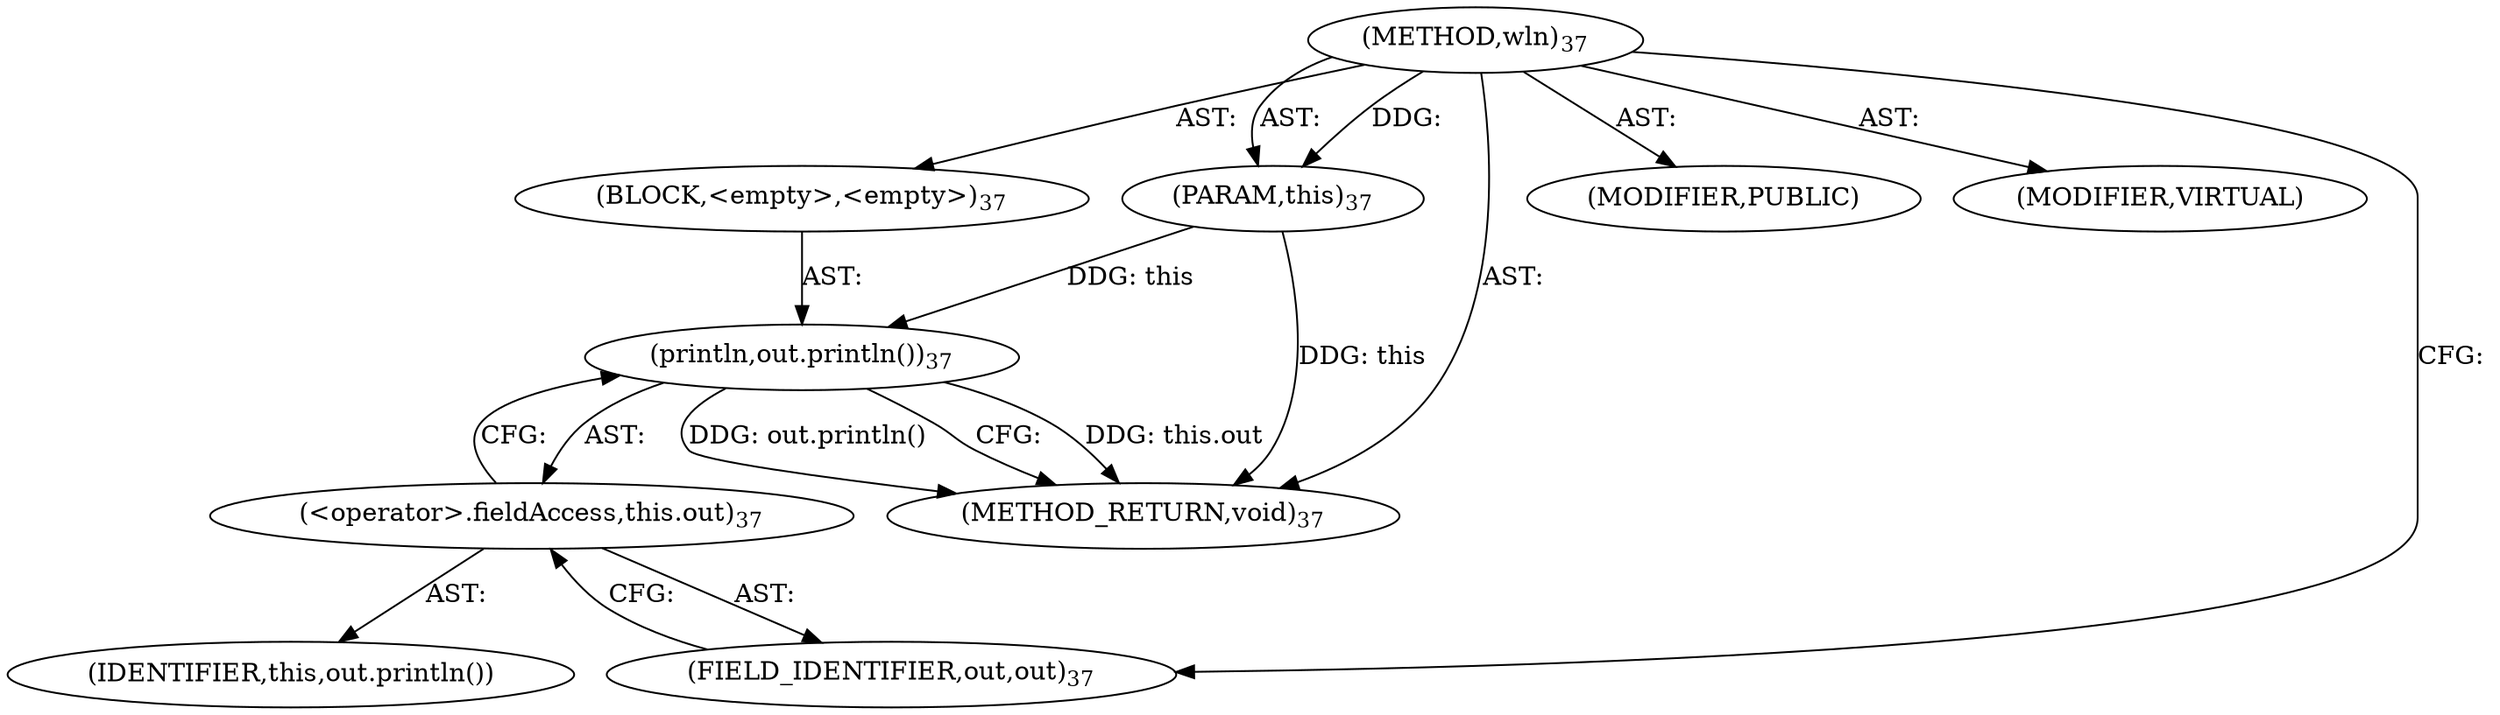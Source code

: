 digraph "wln" {  
"275" [label = <(METHOD,wln)<SUB>37</SUB>> ]
"276" [label = <(PARAM,this)<SUB>37</SUB>> ]
"277" [label = <(BLOCK,&lt;empty&gt;,&lt;empty&gt;)<SUB>37</SUB>> ]
"278" [label = <(println,out.println())<SUB>37</SUB>> ]
"279" [label = <(&lt;operator&gt;.fieldAccess,this.out)<SUB>37</SUB>> ]
"280" [label = <(IDENTIFIER,this,out.println())> ]
"281" [label = <(FIELD_IDENTIFIER,out,out)<SUB>37</SUB>> ]
"282" [label = <(MODIFIER,PUBLIC)> ]
"283" [label = <(MODIFIER,VIRTUAL)> ]
"284" [label = <(METHOD_RETURN,void)<SUB>37</SUB>> ]
  "275" -> "276"  [ label = "AST: "] 
  "275" -> "277"  [ label = "AST: "] 
  "275" -> "282"  [ label = "AST: "] 
  "275" -> "283"  [ label = "AST: "] 
  "275" -> "284"  [ label = "AST: "] 
  "277" -> "278"  [ label = "AST: "] 
  "278" -> "279"  [ label = "AST: "] 
  "279" -> "280"  [ label = "AST: "] 
  "279" -> "281"  [ label = "AST: "] 
  "278" -> "284"  [ label = "CFG: "] 
  "279" -> "278"  [ label = "CFG: "] 
  "281" -> "279"  [ label = "CFG: "] 
  "275" -> "281"  [ label = "CFG: "] 
  "276" -> "284"  [ label = "DDG: this"] 
  "278" -> "284"  [ label = "DDG: this.out"] 
  "278" -> "284"  [ label = "DDG: out.println()"] 
  "275" -> "276"  [ label = "DDG: "] 
  "276" -> "278"  [ label = "DDG: this"] 
}
